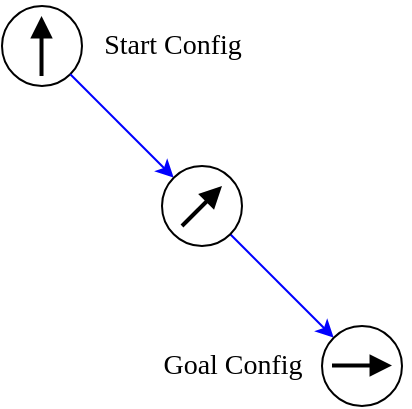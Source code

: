 <mxfile scale="2" border="0">
    <diagram id="V82Qy4WXaCvEKqe2a6NC" name="Page-1">
        <mxGraphModel dx="792" dy="445" grid="1" gridSize="10" guides="1" tooltips="1" connect="1" arrows="1" fold="1" page="1" pageScale="1" pageWidth="827" pageHeight="1169" math="1" shadow="0">
            <root>
                <mxCell id="0"/>
                <mxCell id="1" parent="0"/>
                <mxCell id="3" value="" style="ellipse;whiteSpace=wrap;html=1;aspect=fixed;fillColor=none;" parent="1" vertex="1">
                    <mxGeometry x="160" y="80" width="40" height="40" as="geometry"/>
                </mxCell>
                <mxCell id="6" style="edgeStyle=none;html=1;entryX=0;entryY=0;entryDx=0;entryDy=0;strokeColor=#0000FF;strokeWidth=1;" parent="1" source="3" target="4" edge="1">
                    <mxGeometry relative="1" as="geometry"/>
                </mxCell>
                <mxCell id="7" style="edgeStyle=none;html=1;exitX=1;exitY=1;exitDx=0;exitDy=0;strokeColor=#0000FF;strokeWidth=1;" parent="1" source="4" target="5" edge="1">
                    <mxGeometry relative="1" as="geometry"/>
                </mxCell>
                <mxCell id="4" value="" style="ellipse;whiteSpace=wrap;html=1;aspect=fixed;fillColor=none;" parent="1" vertex="1">
                    <mxGeometry x="240" y="160" width="40" height="40" as="geometry"/>
                </mxCell>
                <mxCell id="5" value="" style="ellipse;whiteSpace=wrap;html=1;aspect=fixed;fillColor=none;" parent="1" vertex="1">
                    <mxGeometry x="320" y="240" width="40" height="40" as="geometry"/>
                </mxCell>
                <mxCell id="8" value="" style="endArrow=block;html=1;strokeWidth=2;endFill=1;" parent="1" edge="1">
                    <mxGeometry width="50" height="50" relative="1" as="geometry">
                        <mxPoint x="179.76" y="115" as="sourcePoint"/>
                        <mxPoint x="179.76" y="85" as="targetPoint"/>
                    </mxGeometry>
                </mxCell>
                <mxCell id="9" value="" style="endArrow=block;html=1;endFill=1;strokeWidth=2;" parent="1" edge="1">
                    <mxGeometry width="50" height="50" relative="1" as="geometry">
                        <mxPoint x="250" y="190" as="sourcePoint"/>
                        <mxPoint x="270" y="170" as="targetPoint"/>
                    </mxGeometry>
                </mxCell>
                <mxCell id="10" value="" style="endArrow=block;html=1;endFill=1;strokeWidth=2;" parent="1" edge="1">
                    <mxGeometry width="50" height="50" relative="1" as="geometry">
                        <mxPoint x="325" y="259.76" as="sourcePoint"/>
                        <mxPoint x="355" y="259.76" as="targetPoint"/>
                    </mxGeometry>
                </mxCell>
                <mxCell id="12" value="Goal Config" style="text;html=1;align=center;verticalAlign=middle;resizable=0;points=[];autosize=1;strokeColor=none;fillColor=none;fontFamily=Times New Roman;fontSize=14;" parent="1" vertex="1">
                    <mxGeometry x="230" y="245" width="90" height="30" as="geometry"/>
                </mxCell>
                <mxCell id="13" value="Start Config" style="text;html=1;align=center;verticalAlign=middle;resizable=0;points=[];autosize=1;strokeColor=none;fillColor=none;fontFamily=Times New Roman;fontSize=14;" parent="1" vertex="1">
                    <mxGeometry x="200" y="85" width="90" height="30" as="geometry"/>
                </mxCell>
            </root>
        </mxGraphModel>
    </diagram>
</mxfile>